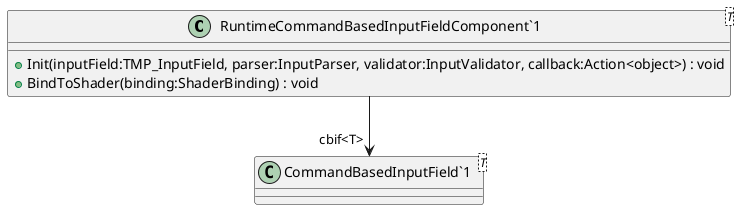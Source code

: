 @startuml
class "RuntimeCommandBasedInputFieldComponent`1"<T> {
    + Init(inputField:TMP_InputField, parser:InputParser, validator:InputValidator, callback:Action<object>) : void
    + BindToShader(binding:ShaderBinding) : void
}
class "CommandBasedInputField`1"<T> {
}
"RuntimeCommandBasedInputFieldComponent`1" --> "cbif<T>" "CommandBasedInputField`1"
@enduml
